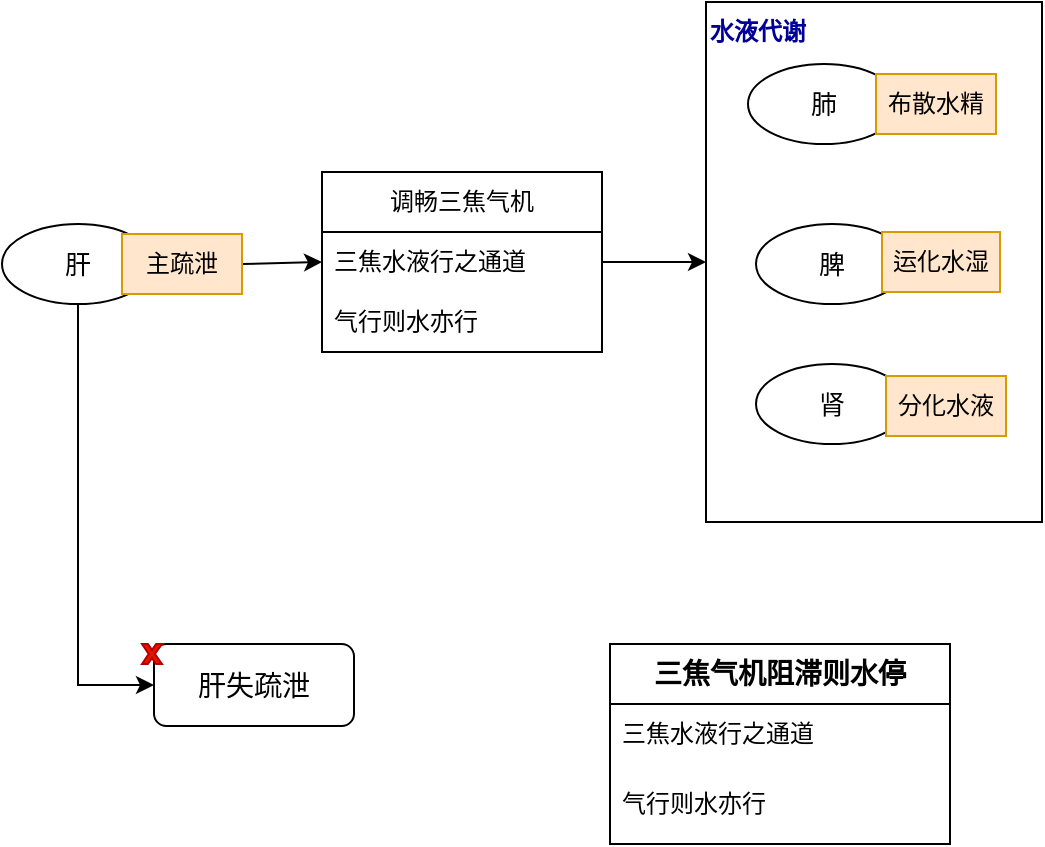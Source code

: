 <mxfile version="22.1.17" type="github">
  <diagram name="第 1 页" id="4uQxlcdzISgn30B2jAEv">
    <mxGraphModel dx="1050" dy="557" grid="1" gridSize="10" guides="1" tooltips="1" connect="1" arrows="1" fold="1" page="1" pageScale="1" pageWidth="827" pageHeight="1169" math="0" shadow="0">
      <root>
        <mxCell id="0" />
        <mxCell id="1" parent="0" />
        <mxCell id="Wd8hu2n2XhvFOHBbUntu-12" value="" style="endArrow=classic;html=1;rounded=0;exitX=1;exitY=0.5;exitDx=0;exitDy=0;entryX=0;entryY=0.5;entryDx=0;entryDy=0;" parent="1" source="Wd8hu2n2XhvFOHBbUntu-13" target="Wd8hu2n2XhvFOHBbUntu-17" edge="1">
          <mxGeometry width="50" height="50" relative="1" as="geometry">
            <mxPoint x="180" y="190" as="sourcePoint" />
            <mxPoint x="230" y="140" as="targetPoint" />
          </mxGeometry>
        </mxCell>
        <mxCell id="Wd8hu2n2XhvFOHBbUntu-22" style="edgeStyle=orthogonalEdgeStyle;rounded=0;orthogonalLoop=1;jettySize=auto;html=1;exitX=1;exitY=0.5;exitDx=0;exitDy=0;entryX=0;entryY=0.5;entryDx=0;entryDy=0;" parent="1" source="Wd8hu2n2XhvFOHBbUntu-17" target="Wd8hu2n2XhvFOHBbUntu-7" edge="1">
          <mxGeometry relative="1" as="geometry" />
        </mxCell>
        <mxCell id="Wd8hu2n2XhvFOHBbUntu-17" value="调畅三焦气机" style="swimlane;fontStyle=0;childLayout=stackLayout;horizontal=1;startSize=30;horizontalStack=0;resizeParent=1;resizeParentMax=0;resizeLast=0;collapsible=1;marginBottom=0;whiteSpace=wrap;html=1;" parent="1" vertex="1">
          <mxGeometry x="200" y="144" width="140" height="90" as="geometry">
            <mxRectangle x="200" y="144" width="90" height="30" as="alternateBounds" />
          </mxGeometry>
        </mxCell>
        <mxCell id="Wd8hu2n2XhvFOHBbUntu-18" value="三焦水液行之通道" style="text;strokeColor=none;fillColor=none;align=left;verticalAlign=middle;spacingLeft=4;spacingRight=4;overflow=hidden;points=[[0,0.5],[1,0.5]];portConstraint=eastwest;rotatable=0;whiteSpace=wrap;html=1;" parent="Wd8hu2n2XhvFOHBbUntu-17" vertex="1">
          <mxGeometry y="30" width="140" height="30" as="geometry" />
        </mxCell>
        <mxCell id="Wd8hu2n2XhvFOHBbUntu-19" value="气行则水亦行" style="text;strokeColor=none;fillColor=none;align=left;verticalAlign=middle;spacingLeft=4;spacingRight=4;overflow=hidden;points=[[0,0.5],[1,0.5]];portConstraint=eastwest;rotatable=0;whiteSpace=wrap;html=1;" parent="Wd8hu2n2XhvFOHBbUntu-17" vertex="1">
          <mxGeometry y="60" width="140" height="30" as="geometry" />
        </mxCell>
        <mxCell id="Wd8hu2n2XhvFOHBbUntu-23" value="" style="group" parent="1" vertex="1" connectable="0">
          <mxGeometry x="388" y="59" width="172" height="260" as="geometry" />
        </mxCell>
        <mxCell id="Wd8hu2n2XhvFOHBbUntu-7" value="" style="rounded=0;whiteSpace=wrap;html=1;" parent="Wd8hu2n2XhvFOHBbUntu-23" vertex="1">
          <mxGeometry x="4" width="168" height="260" as="geometry" />
        </mxCell>
        <mxCell id="Wd8hu2n2XhvFOHBbUntu-1" value="肺" style="ellipse;whiteSpace=wrap;html=1;fontSize=13;" parent="Wd8hu2n2XhvFOHBbUntu-23" vertex="1">
          <mxGeometry x="25" y="31" width="76" height="40" as="geometry" />
        </mxCell>
        <mxCell id="Wd8hu2n2XhvFOHBbUntu-3" value="脾" style="ellipse;whiteSpace=wrap;html=1;fontSize=13;" parent="Wd8hu2n2XhvFOHBbUntu-23" vertex="1">
          <mxGeometry x="29" y="111" width="76" height="40" as="geometry" />
        </mxCell>
        <mxCell id="Wd8hu2n2XhvFOHBbUntu-4" value="肾" style="ellipse;whiteSpace=wrap;html=1;fontSize=13;" parent="Wd8hu2n2XhvFOHBbUntu-23" vertex="1">
          <mxGeometry x="29" y="181" width="76" height="40" as="geometry" />
        </mxCell>
        <mxCell id="Wd8hu2n2XhvFOHBbUntu-8" value="水液代谢" style="text;html=1;strokeColor=none;fillColor=none;align=center;verticalAlign=middle;whiteSpace=wrap;rounded=0;fontColor=#000099;fontStyle=1" parent="Wd8hu2n2XhvFOHBbUntu-23" vertex="1">
          <mxGeometry width="60" height="30" as="geometry" />
        </mxCell>
        <mxCell id="Wd8hu2n2XhvFOHBbUntu-9" value="布散水精" style="text;html=1;strokeColor=#d79b00;fillColor=#ffe6cc;align=center;verticalAlign=middle;whiteSpace=wrap;rounded=0;" parent="Wd8hu2n2XhvFOHBbUntu-23" vertex="1">
          <mxGeometry x="89" y="36" width="60" height="30" as="geometry" />
        </mxCell>
        <mxCell id="Wd8hu2n2XhvFOHBbUntu-10" value="运化水湿" style="text;html=1;strokeColor=#d79b00;fillColor=#ffe6cc;align=center;verticalAlign=middle;whiteSpace=wrap;rounded=0;" parent="Wd8hu2n2XhvFOHBbUntu-23" vertex="1">
          <mxGeometry x="92" y="115" width="59" height="30" as="geometry" />
        </mxCell>
        <mxCell id="Wd8hu2n2XhvFOHBbUntu-11" value="分化水液" style="text;html=1;strokeColor=#d79b00;fillColor=#ffe6cc;align=center;verticalAlign=middle;whiteSpace=wrap;rounded=0;" parent="Wd8hu2n2XhvFOHBbUntu-23" vertex="1">
          <mxGeometry x="94" y="187" width="60" height="30" as="geometry" />
        </mxCell>
        <mxCell id="Wd8hu2n2XhvFOHBbUntu-24" value="" style="group" parent="1" vertex="1" connectable="0">
          <mxGeometry x="40" y="170" width="120" height="40" as="geometry" />
        </mxCell>
        <mxCell id="Wd8hu2n2XhvFOHBbUntu-6" value="肝" style="ellipse;whiteSpace=wrap;html=1;fontSize=13;" parent="Wd8hu2n2XhvFOHBbUntu-24" vertex="1">
          <mxGeometry width="76" height="40" as="geometry" />
        </mxCell>
        <mxCell id="Wd8hu2n2XhvFOHBbUntu-14" value="" style="endArrow=classic;html=1;rounded=0;exitX=1;exitY=0.5;exitDx=0;exitDy=0;" parent="Wd8hu2n2XhvFOHBbUntu-24" source="Wd8hu2n2XhvFOHBbUntu-6" target="Wd8hu2n2XhvFOHBbUntu-13" edge="1">
          <mxGeometry width="50" height="50" relative="1" as="geometry">
            <mxPoint x="127" y="21" as="sourcePoint" />
            <mxPoint x="272" y="20" as="targetPoint" />
          </mxGeometry>
        </mxCell>
        <mxCell id="Wd8hu2n2XhvFOHBbUntu-13" value="主疏泄" style="text;html=1;strokeColor=#d79b00;fillColor=#ffe6cc;align=center;verticalAlign=middle;whiteSpace=wrap;rounded=0;" parent="Wd8hu2n2XhvFOHBbUntu-24" vertex="1">
          <mxGeometry x="60" y="5" width="60" height="30" as="geometry" />
        </mxCell>
        <mxCell id="I8BeCkf0p9eFH9DBGnf--9" style="edgeStyle=orthogonalEdgeStyle;rounded=0;orthogonalLoop=1;jettySize=auto;html=1;exitX=0.5;exitY=1;exitDx=0;exitDy=0;entryX=0;entryY=0.5;entryDx=0;entryDy=0;" edge="1" parent="1" source="Wd8hu2n2XhvFOHBbUntu-6" target="I8BeCkf0p9eFH9DBGnf--6">
          <mxGeometry relative="1" as="geometry" />
        </mxCell>
        <mxCell id="I8BeCkf0p9eFH9DBGnf--6" value="肝失疏泄" style="rounded=1;whiteSpace=wrap;html=1;fontSize=14;" vertex="1" parent="1">
          <mxGeometry x="116" y="380" width="100" height="41" as="geometry" />
        </mxCell>
        <mxCell id="I8BeCkf0p9eFH9DBGnf--7" value="" style="verticalLabelPosition=bottom;verticalAlign=top;html=1;shape=mxgraph.basic.x;fillColor=#e51400;strokeColor=#B20000;fontColor=#ffffff;" vertex="1" parent="1">
          <mxGeometry x="110" y="380" width="10" height="10" as="geometry" />
        </mxCell>
        <mxCell id="I8BeCkf0p9eFH9DBGnf--11" value="&lt;b&gt;&lt;font style=&quot;font-size: 14px;&quot;&gt;三焦气机阻滞则水停&lt;/font&gt;&lt;/b&gt;" style="swimlane;fontStyle=0;childLayout=stackLayout;horizontal=1;startSize=30;horizontalStack=0;resizeParent=1;resizeParentMax=0;resizeLast=0;collapsible=1;marginBottom=0;whiteSpace=wrap;html=1;" vertex="1" parent="1">
          <mxGeometry x="344" y="380" width="170" height="100" as="geometry">
            <mxRectangle x="200" y="144" width="90" height="30" as="alternateBounds" />
          </mxGeometry>
        </mxCell>
        <mxCell id="I8BeCkf0p9eFH9DBGnf--12" value="三焦水液行之通道" style="text;strokeColor=none;fillColor=none;align=left;verticalAlign=middle;spacingLeft=4;spacingRight=4;overflow=hidden;points=[[0,0.5],[1,0.5]];portConstraint=eastwest;rotatable=0;whiteSpace=wrap;html=1;" vertex="1" parent="I8BeCkf0p9eFH9DBGnf--11">
          <mxGeometry y="30" width="170" height="30" as="geometry" />
        </mxCell>
        <mxCell id="I8BeCkf0p9eFH9DBGnf--13" value="气行则水亦行" style="text;strokeColor=none;fillColor=none;align=left;verticalAlign=middle;spacingLeft=4;spacingRight=4;overflow=hidden;points=[[0,0.5],[1,0.5]];portConstraint=eastwest;rotatable=0;whiteSpace=wrap;html=1;" vertex="1" parent="I8BeCkf0p9eFH9DBGnf--11">
          <mxGeometry y="60" width="170" height="40" as="geometry" />
        </mxCell>
      </root>
    </mxGraphModel>
  </diagram>
</mxfile>
